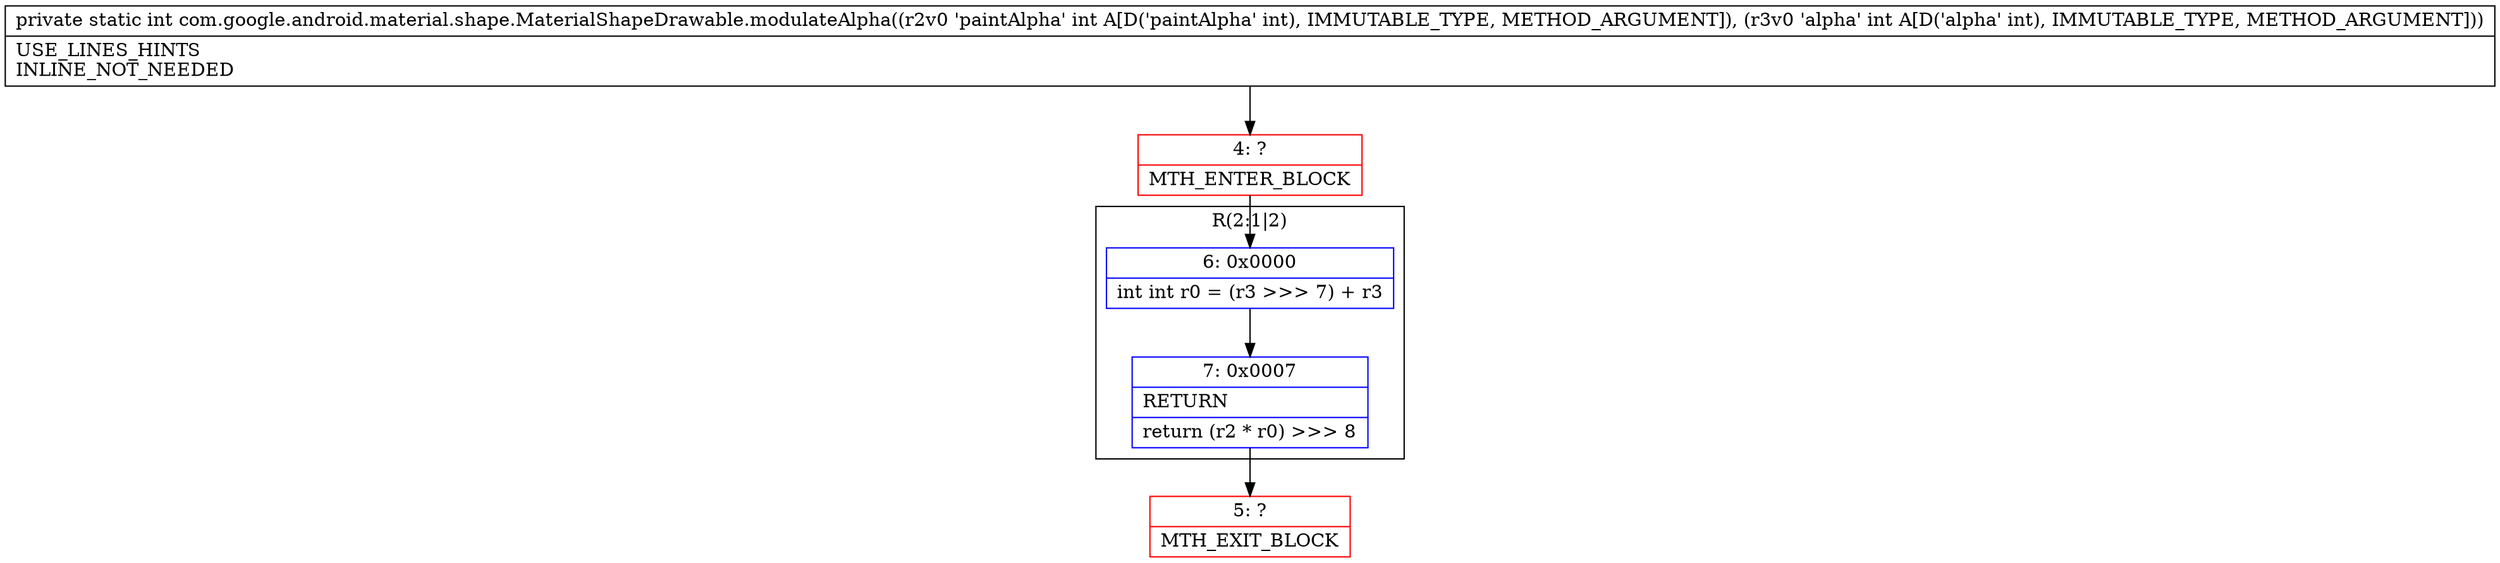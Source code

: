 digraph "CFG forcom.google.android.material.shape.MaterialShapeDrawable.modulateAlpha(II)I" {
subgraph cluster_Region_1582259779 {
label = "R(2:1|2)";
node [shape=record,color=blue];
Node_6 [shape=record,label="{6\:\ 0x0000|int int r0 = (r3 \>\>\> 7) + r3\l}"];
Node_7 [shape=record,label="{7\:\ 0x0007|RETURN\l|return (r2 * r0) \>\>\> 8\l}"];
}
Node_4 [shape=record,color=red,label="{4\:\ ?|MTH_ENTER_BLOCK\l}"];
Node_5 [shape=record,color=red,label="{5\:\ ?|MTH_EXIT_BLOCK\l}"];
MethodNode[shape=record,label="{private static int com.google.android.material.shape.MaterialShapeDrawable.modulateAlpha((r2v0 'paintAlpha' int A[D('paintAlpha' int), IMMUTABLE_TYPE, METHOD_ARGUMENT]), (r3v0 'alpha' int A[D('alpha' int), IMMUTABLE_TYPE, METHOD_ARGUMENT]))  | USE_LINES_HINTS\lINLINE_NOT_NEEDED\l}"];
MethodNode -> Node_4;Node_6 -> Node_7;
Node_7 -> Node_5;
Node_4 -> Node_6;
}


